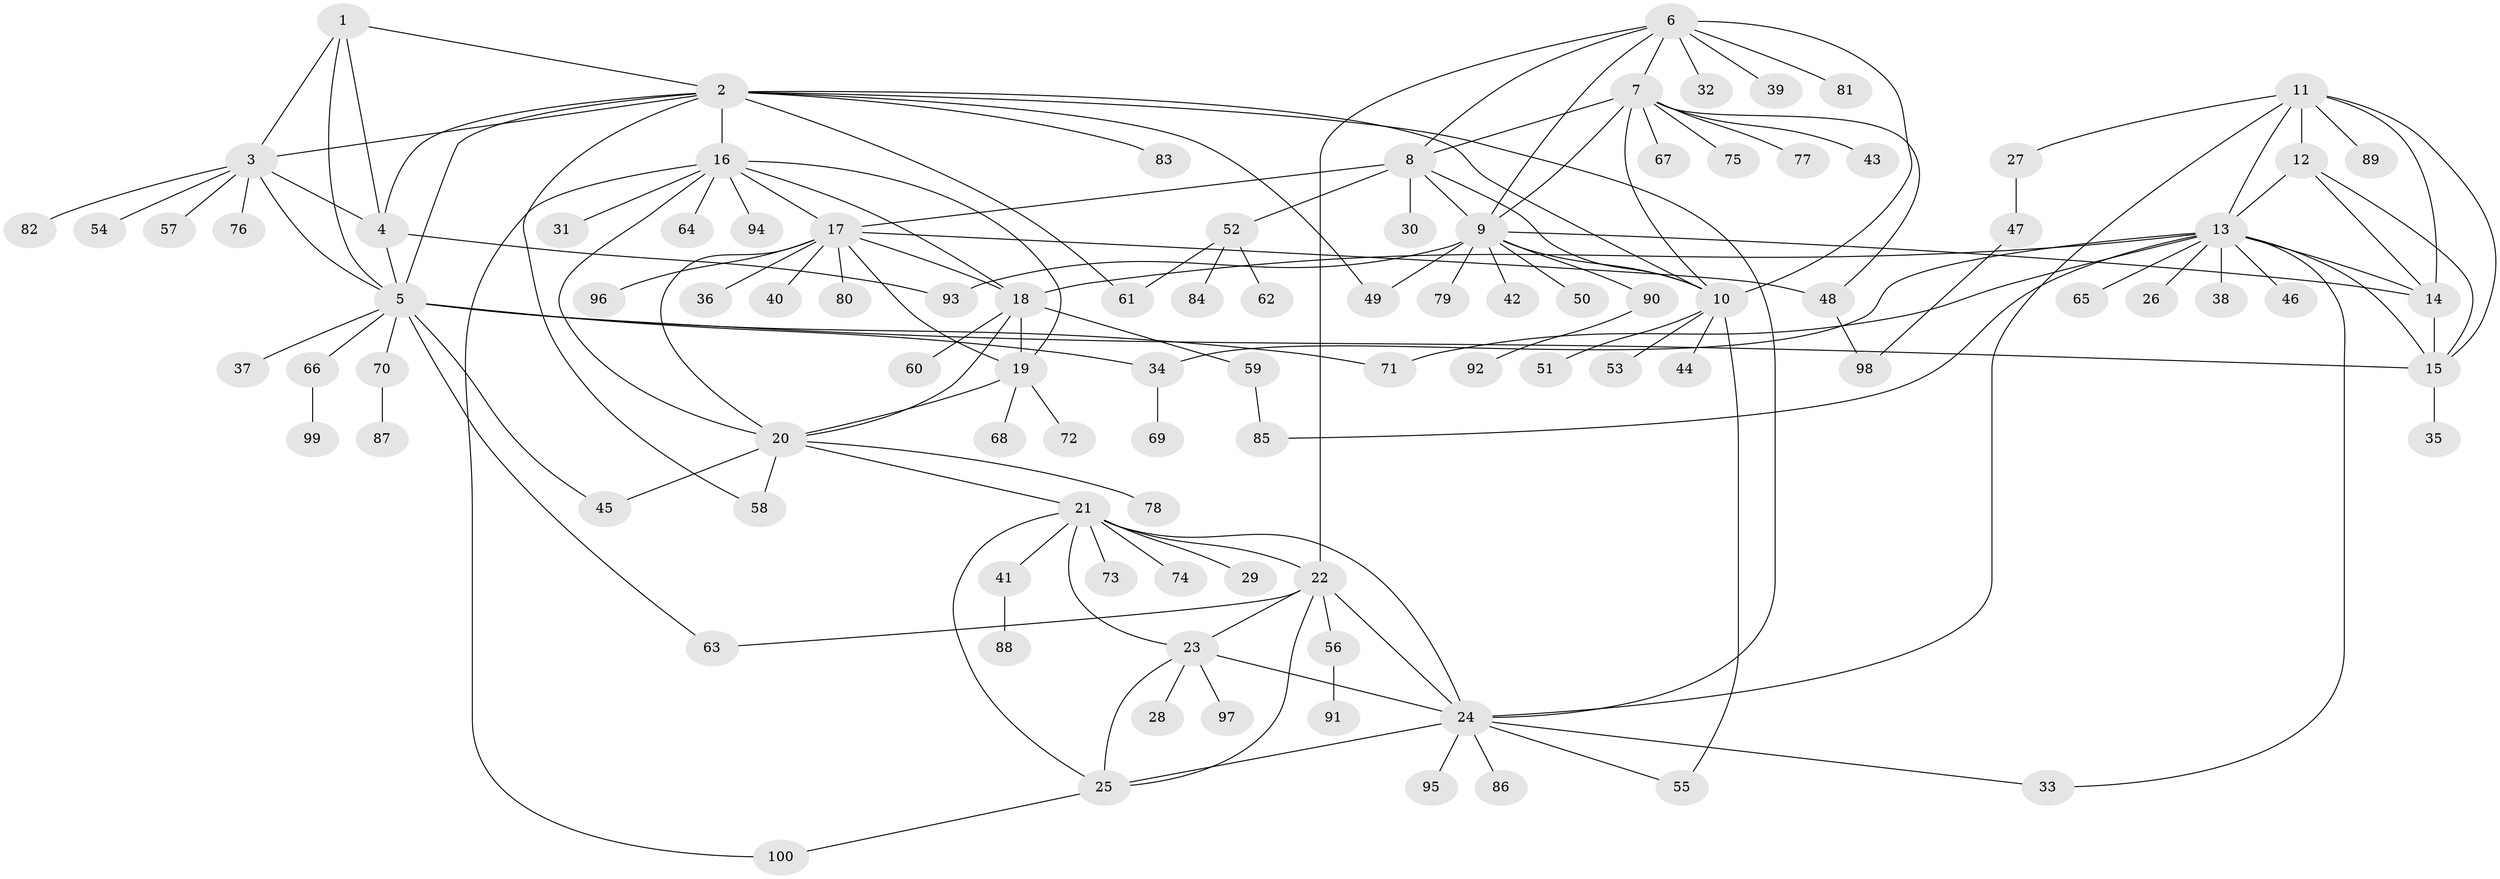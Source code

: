 // Generated by graph-tools (version 1.1) at 2025/02/03/09/25 03:02:51]
// undirected, 100 vertices, 149 edges
graph export_dot {
graph [start="1"]
  node [color=gray90,style=filled];
  1;
  2;
  3;
  4;
  5;
  6;
  7;
  8;
  9;
  10;
  11;
  12;
  13;
  14;
  15;
  16;
  17;
  18;
  19;
  20;
  21;
  22;
  23;
  24;
  25;
  26;
  27;
  28;
  29;
  30;
  31;
  32;
  33;
  34;
  35;
  36;
  37;
  38;
  39;
  40;
  41;
  42;
  43;
  44;
  45;
  46;
  47;
  48;
  49;
  50;
  51;
  52;
  53;
  54;
  55;
  56;
  57;
  58;
  59;
  60;
  61;
  62;
  63;
  64;
  65;
  66;
  67;
  68;
  69;
  70;
  71;
  72;
  73;
  74;
  75;
  76;
  77;
  78;
  79;
  80;
  81;
  82;
  83;
  84;
  85;
  86;
  87;
  88;
  89;
  90;
  91;
  92;
  93;
  94;
  95;
  96;
  97;
  98;
  99;
  100;
  1 -- 2;
  1 -- 3;
  1 -- 4;
  1 -- 5;
  2 -- 3;
  2 -- 4;
  2 -- 5;
  2 -- 10;
  2 -- 16;
  2 -- 24;
  2 -- 49;
  2 -- 58;
  2 -- 61;
  2 -- 83;
  3 -- 4;
  3 -- 5;
  3 -- 54;
  3 -- 57;
  3 -- 76;
  3 -- 82;
  4 -- 5;
  4 -- 93;
  5 -- 15;
  5 -- 34;
  5 -- 37;
  5 -- 45;
  5 -- 63;
  5 -- 66;
  5 -- 70;
  5 -- 71;
  6 -- 7;
  6 -- 8;
  6 -- 9;
  6 -- 10;
  6 -- 22;
  6 -- 32;
  6 -- 39;
  6 -- 81;
  7 -- 8;
  7 -- 9;
  7 -- 10;
  7 -- 43;
  7 -- 48;
  7 -- 67;
  7 -- 75;
  7 -- 77;
  8 -- 9;
  8 -- 10;
  8 -- 17;
  8 -- 30;
  8 -- 52;
  9 -- 10;
  9 -- 14;
  9 -- 42;
  9 -- 49;
  9 -- 50;
  9 -- 79;
  9 -- 90;
  9 -- 93;
  10 -- 44;
  10 -- 51;
  10 -- 53;
  10 -- 55;
  11 -- 12;
  11 -- 13;
  11 -- 14;
  11 -- 15;
  11 -- 24;
  11 -- 27;
  11 -- 89;
  12 -- 13;
  12 -- 14;
  12 -- 15;
  13 -- 14;
  13 -- 15;
  13 -- 18;
  13 -- 26;
  13 -- 33;
  13 -- 34;
  13 -- 38;
  13 -- 46;
  13 -- 65;
  13 -- 71;
  13 -- 85;
  14 -- 15;
  15 -- 35;
  16 -- 17;
  16 -- 18;
  16 -- 19;
  16 -- 20;
  16 -- 31;
  16 -- 64;
  16 -- 94;
  16 -- 100;
  17 -- 18;
  17 -- 19;
  17 -- 20;
  17 -- 36;
  17 -- 40;
  17 -- 48;
  17 -- 80;
  17 -- 96;
  18 -- 19;
  18 -- 20;
  18 -- 59;
  18 -- 60;
  19 -- 20;
  19 -- 68;
  19 -- 72;
  20 -- 21;
  20 -- 45;
  20 -- 58;
  20 -- 78;
  21 -- 22;
  21 -- 23;
  21 -- 24;
  21 -- 25;
  21 -- 29;
  21 -- 41;
  21 -- 73;
  21 -- 74;
  22 -- 23;
  22 -- 24;
  22 -- 25;
  22 -- 56;
  22 -- 63;
  23 -- 24;
  23 -- 25;
  23 -- 28;
  23 -- 97;
  24 -- 25;
  24 -- 33;
  24 -- 55;
  24 -- 86;
  24 -- 95;
  25 -- 100;
  27 -- 47;
  34 -- 69;
  41 -- 88;
  47 -- 98;
  48 -- 98;
  52 -- 61;
  52 -- 62;
  52 -- 84;
  56 -- 91;
  59 -- 85;
  66 -- 99;
  70 -- 87;
  90 -- 92;
}
